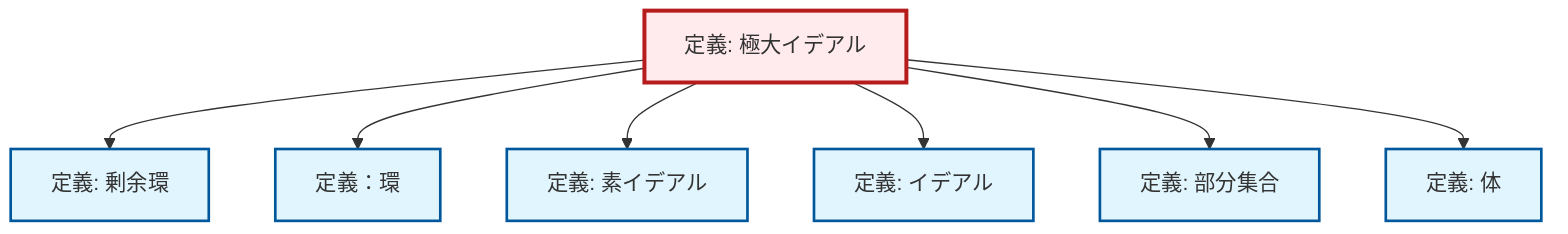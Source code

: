 graph TD
    classDef definition fill:#e1f5fe,stroke:#01579b,stroke-width:2px
    classDef theorem fill:#f3e5f5,stroke:#4a148c,stroke-width:2px
    classDef axiom fill:#fff3e0,stroke:#e65100,stroke-width:2px
    classDef example fill:#e8f5e9,stroke:#1b5e20,stroke-width:2px
    classDef current fill:#ffebee,stroke:#b71c1c,stroke-width:3px
    def-prime-ideal["定義: 素イデアル"]:::definition
    def-quotient-ring["定義: 剰余環"]:::definition
    def-subset["定義: 部分集合"]:::definition
    def-maximal-ideal["定義: 極大イデアル"]:::definition
    def-ideal["定義: イデアル"]:::definition
    def-ring["定義：環"]:::definition
    def-field["定義: 体"]:::definition
    def-maximal-ideal --> def-quotient-ring
    def-maximal-ideal --> def-ring
    def-maximal-ideal --> def-prime-ideal
    def-maximal-ideal --> def-ideal
    def-maximal-ideal --> def-subset
    def-maximal-ideal --> def-field
    class def-maximal-ideal current